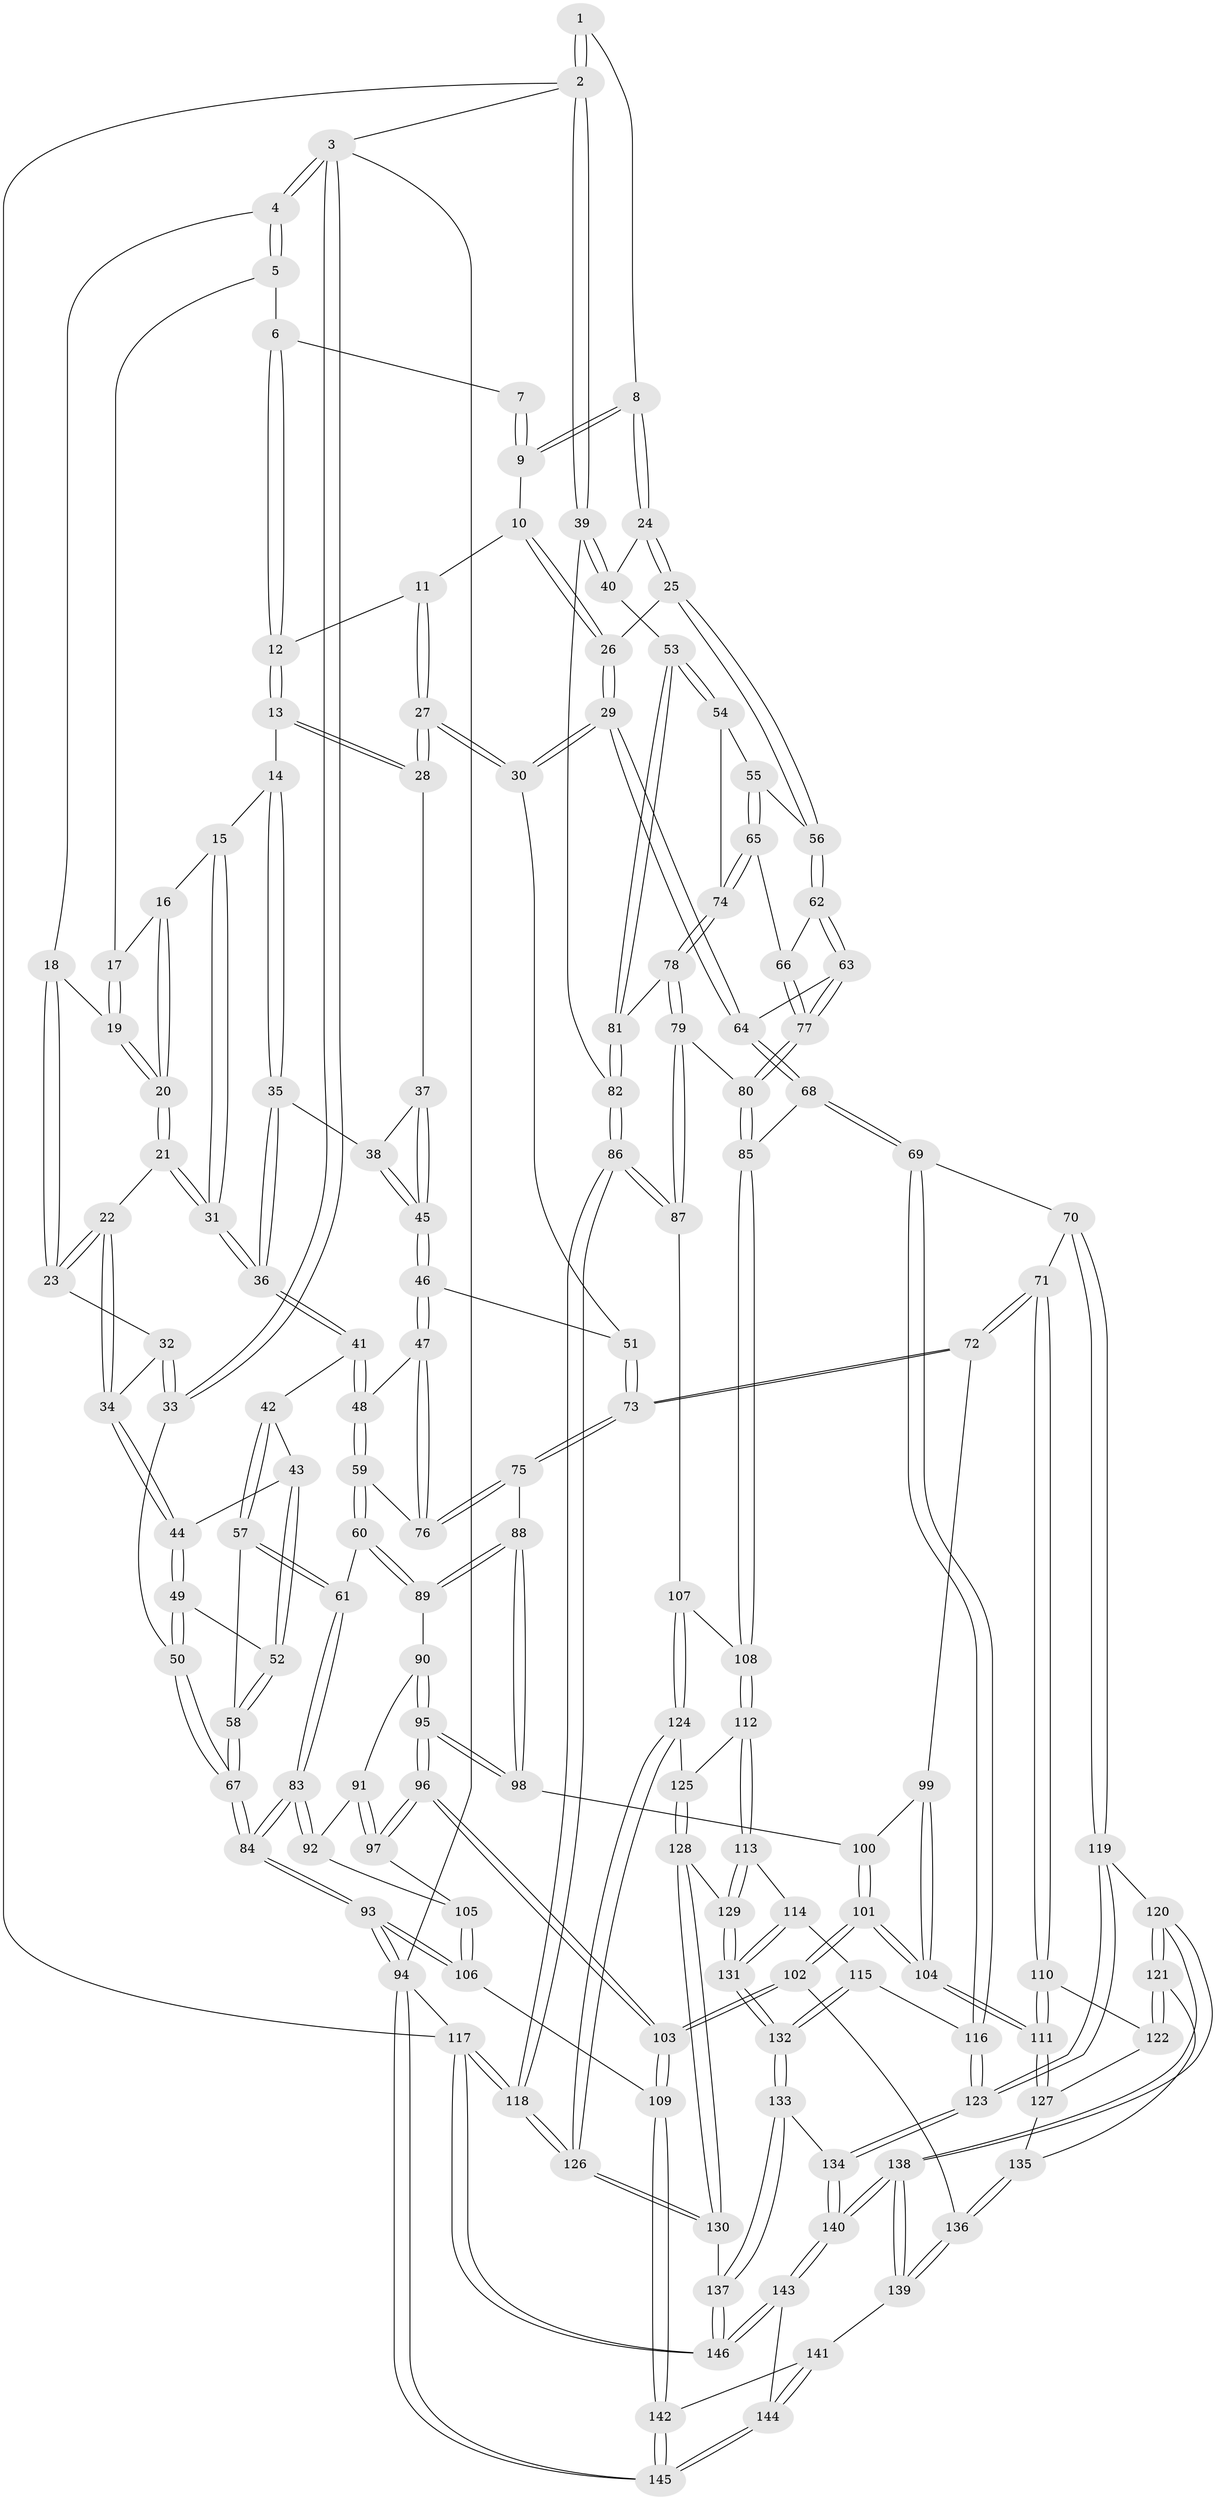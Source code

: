 // Generated by graph-tools (version 1.1) at 2025/27/03/09/25 03:27:10]
// undirected, 146 vertices, 362 edges
graph export_dot {
graph [start="1"]
  node [color=gray90,style=filled];
  1 [pos="+0.8896406102414521+0"];
  2 [pos="+1+0"];
  3 [pos="+0+0"];
  4 [pos="+0+0"];
  5 [pos="+0.3088888309336823+0"];
  6 [pos="+0.3515208589034063+0"];
  7 [pos="+0.691856350563762+0"];
  8 [pos="+0.8089910576133714+0.1399671324085185"];
  9 [pos="+0.663830989749877+0"];
  10 [pos="+0.6102722381975233+0.06519323791278138"];
  11 [pos="+0.537639996978901+0.08853671905149225"];
  12 [pos="+0.47072360437992705+0.06574128668451827"];
  13 [pos="+0.40216955779561253+0.14242994744946177"];
  14 [pos="+0.3492539302416385+0.1497934984711767"];
  15 [pos="+0.31862624845859516+0.1040225204584678"];
  16 [pos="+0.29395940553358246+0.05772271937379643"];
  17 [pos="+0.28859980978196015+0"];
  18 [pos="+0.040551719922362735+0"];
  19 [pos="+0.15252914120942543+0.0933435373010791"];
  20 [pos="+0.16857548157024155+0.14532705421156916"];
  21 [pos="+0.1621163460263889+0.18135035706116595"];
  22 [pos="+0.16115302681748733+0.1813646421035095"];
  23 [pos="+0.06746483274138754+0.15286593683221722"];
  24 [pos="+0.8321109718170551+0.20230378189487916"];
  25 [pos="+0.8089397808435145+0.22952749824737492"];
  26 [pos="+0.6983058086302054+0.23782086010313827"];
  27 [pos="+0.5262113962264013+0.26162055132712536"];
  28 [pos="+0.4774296251190277+0.22845594796123164"];
  29 [pos="+0.6044164022928717+0.2994765452982217"];
  30 [pos="+0.5395895587595372+0.28532786842407293"];
  31 [pos="+0.1690375114817867+0.1899270671022218"];
  32 [pos="+0.021100072107576983+0.17265927099348127"];
  33 [pos="+0+0.12904734225054962"];
  34 [pos="+0.053028643850156154+0.25042264127464015"];
  35 [pos="+0.324032604136761+0.19816270003299158"];
  36 [pos="+0.19086160463988744+0.22154505937620983"];
  37 [pos="+0.4141250423616133+0.2398488284298322"];
  38 [pos="+0.32646514134427285+0.20474271556363177"];
  39 [pos="+1+0"];
  40 [pos="+0.9893150957150186+0.15073883552282752"];
  41 [pos="+0.18784839185647528+0.2756516227402496"];
  42 [pos="+0.16688450509765185+0.2938708729677655"];
  43 [pos="+0.08583673906878905+0.2827280242262514"];
  44 [pos="+0.05118780579696472+0.2553833103453518"];
  45 [pos="+0.34796882158639925+0.3091798298798088"];
  46 [pos="+0.3501571877664253+0.34128584330584416"];
  47 [pos="+0.3354690279438945+0.3598263234971726"];
  48 [pos="+0.2205409510260633+0.30443235475526464"];
  49 [pos="+0+0.30210981277336096"];
  50 [pos="+0+0.2822131089690688"];
  51 [pos="+0.5077463449732421+0.3093392158781258"];
  52 [pos="+0.05734896091664202+0.35742483788066687"];
  53 [pos="+0.9570774623616951+0.40064015257866137"];
  54 [pos="+0.918318502647888+0.37155027384299755"];
  55 [pos="+0.8710232505345541+0.3307265487002434"];
  56 [pos="+0.8121904813675359+0.24212584520509553"];
  57 [pos="+0.10715396544917032+0.39831268468501413"];
  58 [pos="+0.08411193454091039+0.39019403917753714"];
  59 [pos="+0.19563326804022368+0.47379323192799994"];
  60 [pos="+0.17326824481749564+0.4807016464281111"];
  61 [pos="+0.14991479575829586+0.47203306983405635"];
  62 [pos="+0.7727802251557758+0.3883446939262934"];
  63 [pos="+0.7401223349476899+0.4331228710061599"];
  64 [pos="+0.6339292664562842+0.4293986649636906"];
  65 [pos="+0.8378555570363201+0.42648915297825984"];
  66 [pos="+0.8306624075868557+0.42679047286356975"];
  67 [pos="+0+0.5384190581607398"];
  68 [pos="+0.5800067235026065+0.5658723000306816"];
  69 [pos="+0.5406900354875542+0.5786319512389851"];
  70 [pos="+0.5043910123605163+0.5830708097416819"];
  71 [pos="+0.47618097215161986+0.5795187424629625"];
  72 [pos="+0.4478540590478885+0.5560307457050652"];
  73 [pos="+0.4448391953548391+0.5519059159242604"];
  74 [pos="+0.8484270594436228+0.43711772654908326"];
  75 [pos="+0.3441747006941475+0.47736028302801076"];
  76 [pos="+0.32602025182933275+0.4576782841439671"];
  77 [pos="+0.774799108533612+0.4800533010859312"];
  78 [pos="+0.886508543627117+0.4903269591407817"];
  79 [pos="+0.8100292181304871+0.5738560419387696"];
  80 [pos="+0.8077804506147797+0.572985222360617"];
  81 [pos="+0.9962028274016214+0.442447858966896"];
  82 [pos="+1+0.4850441256292864"];
  83 [pos="+0+0.566153753908238"];
  84 [pos="+0+0.55823448174728"];
  85 [pos="+0.6446813733256352+0.59277807765849"];
  86 [pos="+1+0.6097578569395247"];
  87 [pos="+0.823779978060718+0.5944104923019801"];
  88 [pos="+0.25432566799413053+0.6010769328259681"];
  89 [pos="+0.1809695395206749+0.5493298464041292"];
  90 [pos="+0.17086288808916494+0.5807409903469424"];
  91 [pos="+0.11246274744328247+0.604376408797924"];
  92 [pos="+0.0011742233866626672+0.5682306708872119"];
  93 [pos="+0+0.7686645627711721"];
  94 [pos="+0+1"];
  95 [pos="+0.17974613320437985+0.6632905022968598"];
  96 [pos="+0.16085823388796572+0.7158256161455715"];
  97 [pos="+0.11967301877082527+0.6589363859639086"];
  98 [pos="+0.260516990764177+0.6220010406442745"];
  99 [pos="+0.32793433995236854+0.6162530400900741"];
  100 [pos="+0.27656658535326367+0.6326506244561774"];
  101 [pos="+0.28401893152134944+0.7790726484722063"];
  102 [pos="+0.27610255961640184+0.7887289229848737"];
  103 [pos="+0.15879598715921006+0.809251129958844"];
  104 [pos="+0.2973721781992369+0.7698938829951409"];
  105 [pos="+0.033822796142193676+0.6110404436790519"];
  106 [pos="+0.11367159953765693+0.8175562524971248"];
  107 [pos="+0.8325768434348318+0.6640933878817451"];
  108 [pos="+0.6819745675663973+0.6904648035466717"];
  109 [pos="+0.13922199081466485+0.8248686419228957"];
  110 [pos="+0.4295042184973581+0.663936802791535"];
  111 [pos="+0.30590757624109755+0.764780014189777"];
  112 [pos="+0.6901663756533758+0.7233209044091443"];
  113 [pos="+0.6846806244268273+0.7336581282306136"];
  114 [pos="+0.6797596198044716+0.7401796113163824"];
  115 [pos="+0.6697524730612121+0.7525176848832204"];
  116 [pos="+0.600627745854814+0.7371612382081059"];
  117 [pos="+1+1"];
  118 [pos="+1+0.968877809884651"];
  119 [pos="+0.5391990592577394+0.8270438567687796"];
  120 [pos="+0.522693734855501+0.8267749154094416"];
  121 [pos="+0.5150929521308938+0.8216529237994782"];
  122 [pos="+0.4424985252014954+0.7262984140473142"];
  123 [pos="+0.5449237084858881+0.8299697067100994"];
  124 [pos="+0.8394780357098801+0.6970399288676157"];
  125 [pos="+0.765143624993993+0.7337761619870714"];
  126 [pos="+1+0.8719456819900395"];
  127 [pos="+0.4294768996154947+0.783926129697837"];
  128 [pos="+0.7567943296173565+0.8087505140228042"];
  129 [pos="+0.7520139526791003+0.8104550559899915"];
  130 [pos="+0.9320182796509564+0.8777898982246105"];
  131 [pos="+0.7398986023338712+0.8182216810018831"];
  132 [pos="+0.6401095948910895+0.8897292992965252"];
  133 [pos="+0.6365274703625672+0.8957896609378063"];
  134 [pos="+0.6022224043657137+0.8850756411074439"];
  135 [pos="+0.4343079744473522+0.7949642595015262"];
  136 [pos="+0.3663557774930326+0.8753505356481567"];
  137 [pos="+0.6764567191545329+0.9583732308116634"];
  138 [pos="+0.3877271777764448+0.9046830293708027"];
  139 [pos="+0.38242526511235414+0.9002033678129804"];
  140 [pos="+0.42738650143142154+1"];
  141 [pos="+0.2740449881737552+0.9583785774774417"];
  142 [pos="+0.14238515891974526+0.8811288203529171"];
  143 [pos="+0.4070943100089371+1"];
  144 [pos="+0.3634674691006666+1"];
  145 [pos="+0.03398636783164236+1"];
  146 [pos="+0.6675144287485664+1"];
  1 -- 2;
  1 -- 2;
  1 -- 8;
  2 -- 3;
  2 -- 39;
  2 -- 39;
  2 -- 117;
  3 -- 4;
  3 -- 4;
  3 -- 33;
  3 -- 33;
  3 -- 94;
  4 -- 5;
  4 -- 5;
  4 -- 18;
  5 -- 6;
  5 -- 17;
  6 -- 7;
  6 -- 12;
  6 -- 12;
  7 -- 9;
  7 -- 9;
  8 -- 9;
  8 -- 9;
  8 -- 24;
  8 -- 24;
  9 -- 10;
  10 -- 11;
  10 -- 26;
  10 -- 26;
  11 -- 12;
  11 -- 27;
  11 -- 27;
  12 -- 13;
  12 -- 13;
  13 -- 14;
  13 -- 28;
  13 -- 28;
  14 -- 15;
  14 -- 35;
  14 -- 35;
  15 -- 16;
  15 -- 31;
  15 -- 31;
  16 -- 17;
  16 -- 20;
  16 -- 20;
  17 -- 19;
  17 -- 19;
  18 -- 19;
  18 -- 23;
  18 -- 23;
  19 -- 20;
  19 -- 20;
  20 -- 21;
  20 -- 21;
  21 -- 22;
  21 -- 31;
  21 -- 31;
  22 -- 23;
  22 -- 23;
  22 -- 34;
  22 -- 34;
  23 -- 32;
  24 -- 25;
  24 -- 25;
  24 -- 40;
  25 -- 26;
  25 -- 56;
  25 -- 56;
  26 -- 29;
  26 -- 29;
  27 -- 28;
  27 -- 28;
  27 -- 30;
  27 -- 30;
  28 -- 37;
  29 -- 30;
  29 -- 30;
  29 -- 64;
  29 -- 64;
  30 -- 51;
  31 -- 36;
  31 -- 36;
  32 -- 33;
  32 -- 33;
  32 -- 34;
  33 -- 50;
  34 -- 44;
  34 -- 44;
  35 -- 36;
  35 -- 36;
  35 -- 38;
  36 -- 41;
  36 -- 41;
  37 -- 38;
  37 -- 45;
  37 -- 45;
  38 -- 45;
  38 -- 45;
  39 -- 40;
  39 -- 40;
  39 -- 82;
  40 -- 53;
  41 -- 42;
  41 -- 48;
  41 -- 48;
  42 -- 43;
  42 -- 57;
  42 -- 57;
  43 -- 44;
  43 -- 52;
  43 -- 52;
  44 -- 49;
  44 -- 49;
  45 -- 46;
  45 -- 46;
  46 -- 47;
  46 -- 47;
  46 -- 51;
  47 -- 48;
  47 -- 76;
  47 -- 76;
  48 -- 59;
  48 -- 59;
  49 -- 50;
  49 -- 50;
  49 -- 52;
  50 -- 67;
  50 -- 67;
  51 -- 73;
  51 -- 73;
  52 -- 58;
  52 -- 58;
  53 -- 54;
  53 -- 54;
  53 -- 81;
  53 -- 81;
  54 -- 55;
  54 -- 74;
  55 -- 56;
  55 -- 65;
  55 -- 65;
  56 -- 62;
  56 -- 62;
  57 -- 58;
  57 -- 61;
  57 -- 61;
  58 -- 67;
  58 -- 67;
  59 -- 60;
  59 -- 60;
  59 -- 76;
  60 -- 61;
  60 -- 89;
  60 -- 89;
  61 -- 83;
  61 -- 83;
  62 -- 63;
  62 -- 63;
  62 -- 66;
  63 -- 64;
  63 -- 77;
  63 -- 77;
  64 -- 68;
  64 -- 68;
  65 -- 66;
  65 -- 74;
  65 -- 74;
  66 -- 77;
  66 -- 77;
  67 -- 84;
  67 -- 84;
  68 -- 69;
  68 -- 69;
  68 -- 85;
  69 -- 70;
  69 -- 116;
  69 -- 116;
  70 -- 71;
  70 -- 119;
  70 -- 119;
  71 -- 72;
  71 -- 72;
  71 -- 110;
  71 -- 110;
  72 -- 73;
  72 -- 73;
  72 -- 99;
  73 -- 75;
  73 -- 75;
  74 -- 78;
  74 -- 78;
  75 -- 76;
  75 -- 76;
  75 -- 88;
  77 -- 80;
  77 -- 80;
  78 -- 79;
  78 -- 79;
  78 -- 81;
  79 -- 80;
  79 -- 87;
  79 -- 87;
  80 -- 85;
  80 -- 85;
  81 -- 82;
  81 -- 82;
  82 -- 86;
  82 -- 86;
  83 -- 84;
  83 -- 84;
  83 -- 92;
  83 -- 92;
  84 -- 93;
  84 -- 93;
  85 -- 108;
  85 -- 108;
  86 -- 87;
  86 -- 87;
  86 -- 118;
  86 -- 118;
  87 -- 107;
  88 -- 89;
  88 -- 89;
  88 -- 98;
  88 -- 98;
  89 -- 90;
  90 -- 91;
  90 -- 95;
  90 -- 95;
  91 -- 92;
  91 -- 97;
  91 -- 97;
  92 -- 105;
  93 -- 94;
  93 -- 94;
  93 -- 106;
  93 -- 106;
  94 -- 145;
  94 -- 145;
  94 -- 117;
  95 -- 96;
  95 -- 96;
  95 -- 98;
  95 -- 98;
  96 -- 97;
  96 -- 97;
  96 -- 103;
  96 -- 103;
  97 -- 105;
  98 -- 100;
  99 -- 100;
  99 -- 104;
  99 -- 104;
  100 -- 101;
  100 -- 101;
  101 -- 102;
  101 -- 102;
  101 -- 104;
  101 -- 104;
  102 -- 103;
  102 -- 103;
  102 -- 136;
  103 -- 109;
  103 -- 109;
  104 -- 111;
  104 -- 111;
  105 -- 106;
  105 -- 106;
  106 -- 109;
  107 -- 108;
  107 -- 124;
  107 -- 124;
  108 -- 112;
  108 -- 112;
  109 -- 142;
  109 -- 142;
  110 -- 111;
  110 -- 111;
  110 -- 122;
  111 -- 127;
  111 -- 127;
  112 -- 113;
  112 -- 113;
  112 -- 125;
  113 -- 114;
  113 -- 129;
  113 -- 129;
  114 -- 115;
  114 -- 131;
  114 -- 131;
  115 -- 116;
  115 -- 132;
  115 -- 132;
  116 -- 123;
  116 -- 123;
  117 -- 118;
  117 -- 118;
  117 -- 146;
  117 -- 146;
  118 -- 126;
  118 -- 126;
  119 -- 120;
  119 -- 123;
  119 -- 123;
  120 -- 121;
  120 -- 121;
  120 -- 138;
  120 -- 138;
  121 -- 122;
  121 -- 122;
  121 -- 135;
  122 -- 127;
  123 -- 134;
  123 -- 134;
  124 -- 125;
  124 -- 126;
  124 -- 126;
  125 -- 128;
  125 -- 128;
  126 -- 130;
  126 -- 130;
  127 -- 135;
  128 -- 129;
  128 -- 130;
  128 -- 130;
  129 -- 131;
  129 -- 131;
  130 -- 137;
  131 -- 132;
  131 -- 132;
  132 -- 133;
  132 -- 133;
  133 -- 134;
  133 -- 137;
  133 -- 137;
  134 -- 140;
  134 -- 140;
  135 -- 136;
  135 -- 136;
  136 -- 139;
  136 -- 139;
  137 -- 146;
  137 -- 146;
  138 -- 139;
  138 -- 139;
  138 -- 140;
  138 -- 140;
  139 -- 141;
  140 -- 143;
  140 -- 143;
  141 -- 142;
  141 -- 144;
  141 -- 144;
  142 -- 145;
  142 -- 145;
  143 -- 144;
  143 -- 146;
  143 -- 146;
  144 -- 145;
  144 -- 145;
}
